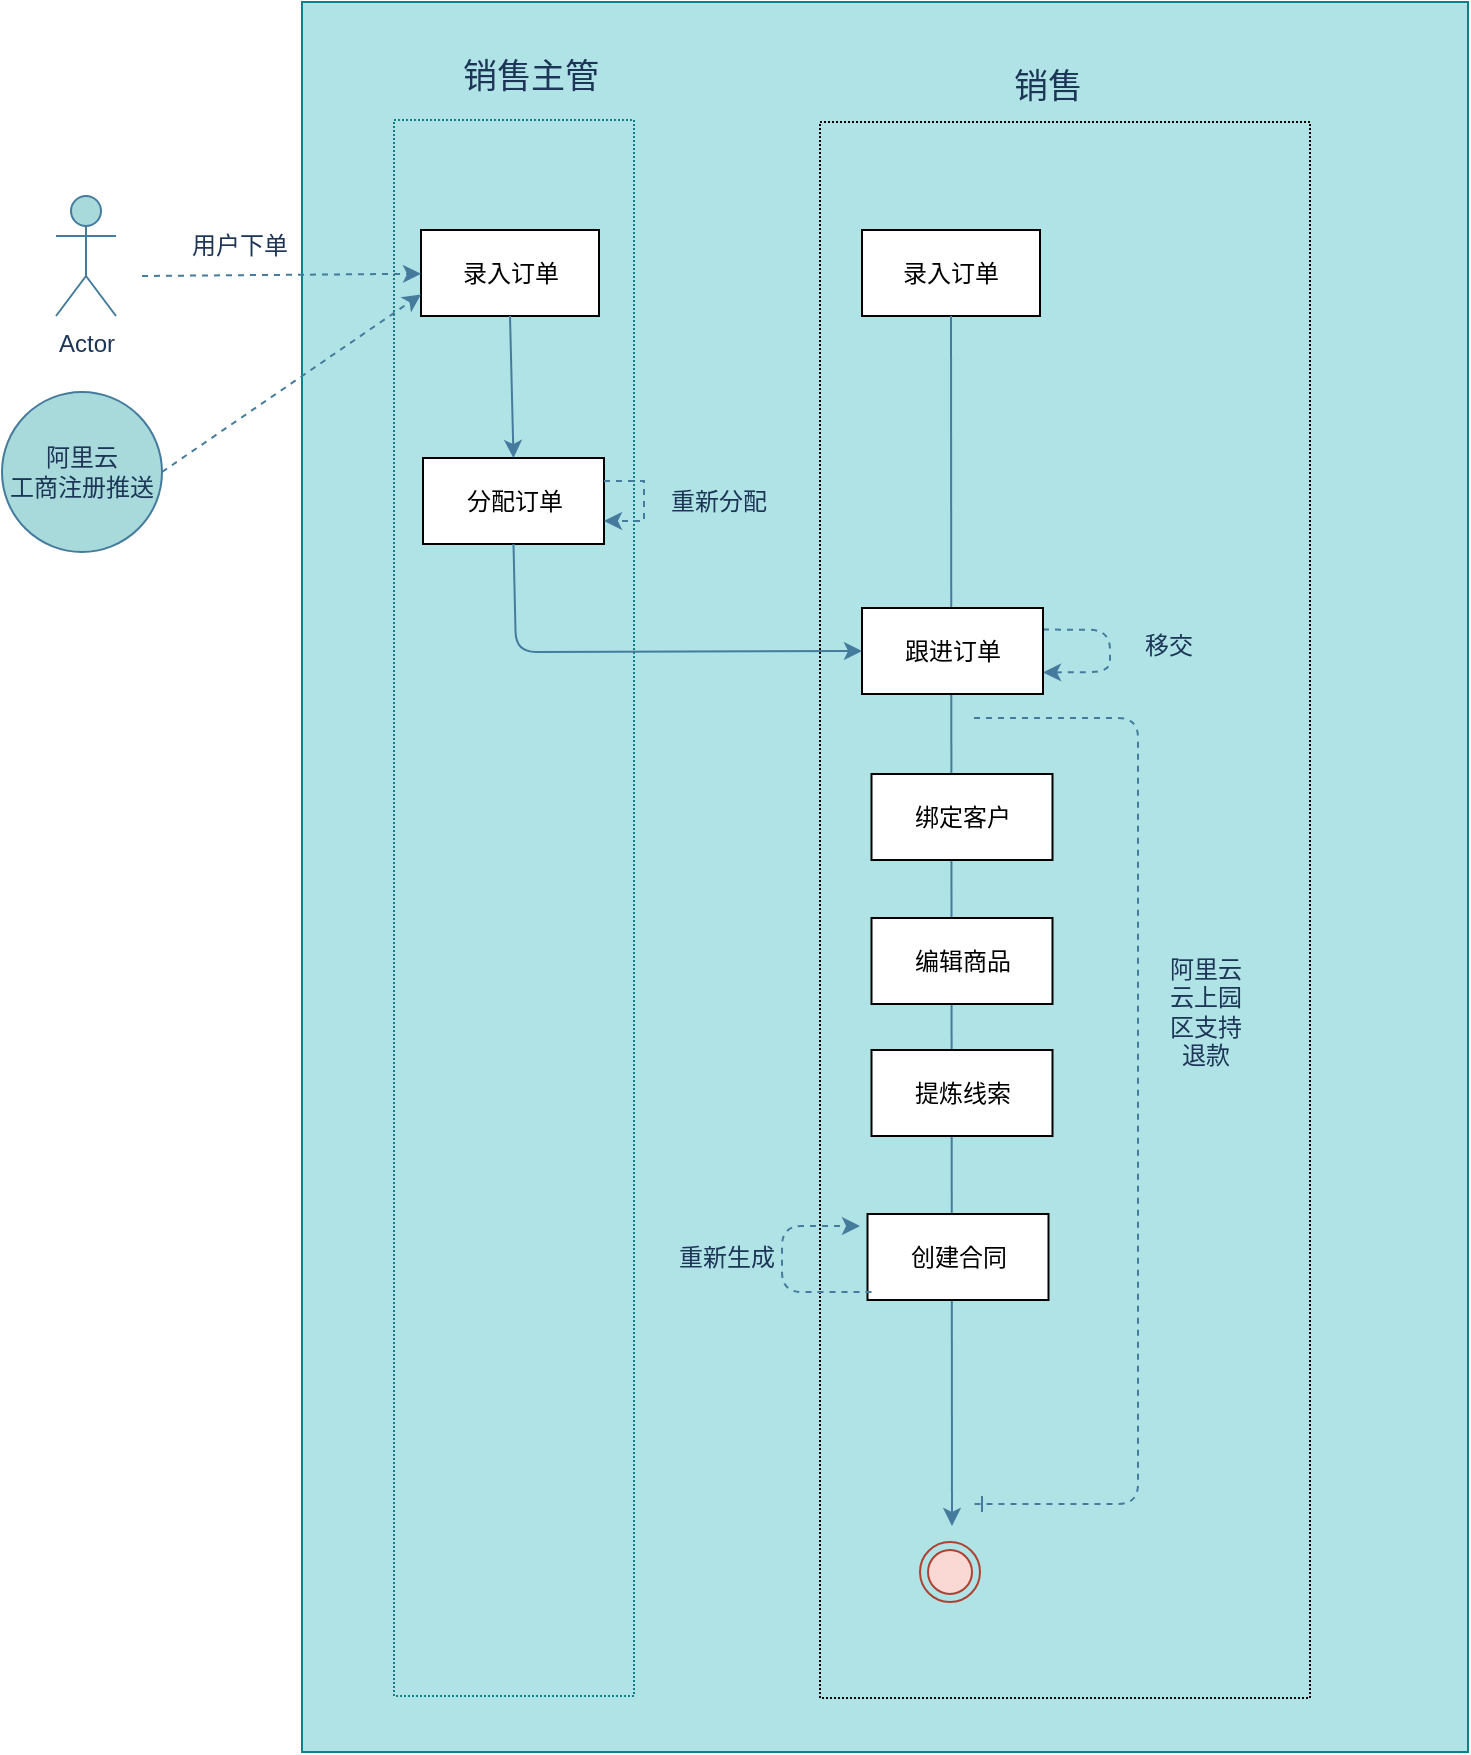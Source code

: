 <mxfile version="13.8.0" type="github">
  <diagram id="0kANJm1IUDnJ0ima7EeY" name="第 1 页">
    <mxGraphModel dx="1824" dy="1132" grid="0" gridSize="10" guides="1" tooltips="1" connect="1" arrows="1" fold="1" page="0" pageScale="1" pageWidth="827" pageHeight="1169" background="none" math="0" shadow="0">
      <root>
        <mxCell id="0" />
        <mxCell id="1" parent="0" />
        <mxCell id="hOs8OLgjV98b7IrEy1Tw-46" value="" style="rounded=0;whiteSpace=wrap;html=1;fillColor=#b0e3e6;strokeColor=#0e8088;" parent="1" vertex="1">
          <mxGeometry y="-67" width="583" height="875" as="geometry" />
        </mxCell>
        <mxCell id="hOs8OLgjV98b7IrEy1Tw-2" value="" style="rounded=0;whiteSpace=wrap;html=1;fillColor=#b0e3e6;strokeColor=#0e8088;dashed=1;dashPattern=1 1;" parent="1" vertex="1">
          <mxGeometry x="46" y="-8" width="120" height="788" as="geometry" />
        </mxCell>
        <mxCell id="hOs8OLgjV98b7IrEy1Tw-3" value="" style="rounded=0;whiteSpace=wrap;html=1;fillColor=none;dashed=1;dashPattern=1 1;" parent="1" vertex="1">
          <mxGeometry x="259" y="-7" width="245" height="788" as="geometry" />
        </mxCell>
        <mxCell id="hOs8OLgjV98b7IrEy1Tw-4" value="&lt;font style=&quot;font-size: 17px&quot;&gt;销售主管&lt;/font&gt;" style="text;html=1;strokeColor=none;fillColor=none;align=center;verticalAlign=middle;whiteSpace=wrap;rounded=0;fontColor=#1D3557;" parent="1" vertex="1">
          <mxGeometry x="69" y="-44" width="91" height="30" as="geometry" />
        </mxCell>
        <mxCell id="hOs8OLgjV98b7IrEy1Tw-5" value="&lt;font style=&quot;font-size: 17px&quot;&gt;销售&lt;/font&gt;" style="text;html=1;strokeColor=none;fillColor=none;align=center;verticalAlign=middle;whiteSpace=wrap;rounded=0;fontColor=#1D3557;" parent="1" vertex="1">
          <mxGeometry x="353" y="-34" width="40" height="20" as="geometry" />
        </mxCell>
        <mxCell id="hOs8OLgjV98b7IrEy1Tw-6" value="录入订单" style="rounded=0;whiteSpace=wrap;html=1;" parent="1" vertex="1">
          <mxGeometry x="59.5" y="47" width="89" height="43" as="geometry" />
        </mxCell>
        <mxCell id="hOs8OLgjV98b7IrEy1Tw-7" value="分配订单" style="rounded=0;whiteSpace=wrap;html=1;" parent="1" vertex="1">
          <mxGeometry x="60.5" y="161" width="90.5" height="43" as="geometry" />
        </mxCell>
        <mxCell id="hOs8OLgjV98b7IrEy1Tw-8" style="edgeStyle=orthogonalEdgeStyle;rounded=0;orthogonalLoop=1;jettySize=auto;html=1;dashed=1;labelBackgroundColor=#F1FAEE;strokeColor=#457B9D;fontColor=#1D3557;" parent="1" source="hOs8OLgjV98b7IrEy1Tw-7" target="hOs8OLgjV98b7IrEy1Tw-7" edge="1">
          <mxGeometry relative="1" as="geometry" />
        </mxCell>
        <mxCell id="hOs8OLgjV98b7IrEy1Tw-9" value="重新分配" style="text;html=1;strokeColor=none;fillColor=none;align=center;verticalAlign=middle;whiteSpace=wrap;rounded=0;fontColor=#1D3557;" parent="1" vertex="1">
          <mxGeometry x="181" y="173" width="55" height="20" as="geometry" />
        </mxCell>
        <mxCell id="hOs8OLgjV98b7IrEy1Tw-10" value="录入订单" style="rounded=0;whiteSpace=wrap;html=1;" parent="1" vertex="1">
          <mxGeometry x="280" y="47" width="89" height="43" as="geometry" />
        </mxCell>
        <mxCell id="hOs8OLgjV98b7IrEy1Tw-16" value="" style="endArrow=classic;html=1;entryX=0;entryY=0.5;entryDx=0;entryDy=0;exitX=0.5;exitY=1;exitDx=0;exitDy=0;labelBackgroundColor=#F1FAEE;strokeColor=#457B9D;fontColor=#1D3557;" parent="1" source="hOs8OLgjV98b7IrEy1Tw-7" target="hOs8OLgjV98b7IrEy1Tw-14" edge="1">
          <mxGeometry width="50" height="50" relative="1" as="geometry">
            <mxPoint x="221" y="296" as="sourcePoint" />
            <mxPoint x="271" y="246" as="targetPoint" />
            <Array as="points">
              <mxPoint x="107" y="258" />
            </Array>
          </mxGeometry>
        </mxCell>
        <mxCell id="hOs8OLgjV98b7IrEy1Tw-17" value="" style="endArrow=classic;html=1;exitX=0.5;exitY=1;exitDx=0;exitDy=0;entryX=0.5;entryY=0;entryDx=0;entryDy=0;labelBackgroundColor=#F1FAEE;strokeColor=#457B9D;fontColor=#1D3557;" parent="1" source="hOs8OLgjV98b7IrEy1Tw-6" target="hOs8OLgjV98b7IrEy1Tw-7" edge="1">
          <mxGeometry width="50" height="50" relative="1" as="geometry">
            <mxPoint x="102" y="139" as="sourcePoint" />
            <mxPoint x="152" y="89" as="targetPoint" />
          </mxGeometry>
        </mxCell>
        <mxCell id="hOs8OLgjV98b7IrEy1Tw-24" value="" style="endArrow=classic;html=1;exitX=1;exitY=0.25;exitDx=0;exitDy=0;entryX=1;entryY=0.75;entryDx=0;entryDy=0;dashed=1;labelBackgroundColor=#F1FAEE;strokeColor=#457B9D;fontColor=#1D3557;" parent="1" source="hOs8OLgjV98b7IrEy1Tw-14" target="hOs8OLgjV98b7IrEy1Tw-14" edge="1">
          <mxGeometry width="50" height="50" relative="1" as="geometry">
            <mxPoint x="383" y="284" as="sourcePoint" />
            <mxPoint x="433" y="234" as="targetPoint" />
            <Array as="points">
              <mxPoint x="404" y="247" />
              <mxPoint x="404" y="268" />
            </Array>
          </mxGeometry>
        </mxCell>
        <mxCell id="hOs8OLgjV98b7IrEy1Tw-25" value="移交" style="text;html=1;strokeColor=none;fillColor=none;align=center;verticalAlign=middle;whiteSpace=wrap;rounded=0;fontColor=#1D3557;" parent="1" vertex="1">
          <mxGeometry x="406" y="245" width="55" height="20" as="geometry" />
        </mxCell>
        <mxCell id="hOs8OLgjV98b7IrEy1Tw-30" value="" style="endArrow=classic;html=1;exitX=0.5;exitY=1;exitDx=0;exitDy=0;labelBackgroundColor=#F1FAEE;strokeColor=#457B9D;fontColor=#1D3557;" parent="1" source="hOs8OLgjV98b7IrEy1Tw-10" edge="1">
          <mxGeometry width="50" height="50" relative="1" as="geometry">
            <mxPoint x="329.573" y="90" as="sourcePoint" />
            <mxPoint x="325" y="695" as="targetPoint" />
          </mxGeometry>
        </mxCell>
        <mxCell id="hOs8OLgjV98b7IrEy1Tw-31" value="" style="ellipse;html=1;shape=endState;fillColor=#fad9d5;strokeColor=#ae4132;" parent="1" vertex="1">
          <mxGeometry x="309" y="703" width="30" height="30" as="geometry" />
        </mxCell>
        <mxCell id="hOs8OLgjV98b7IrEy1Tw-32" value="Actor" style="shape=umlActor;verticalLabelPosition=bottom;verticalAlign=top;html=1;fillColor=#A8DADC;strokeColor=#457B9D;fontColor=#1D3557;" parent="1" vertex="1">
          <mxGeometry x="-123" y="30" width="30" height="60" as="geometry" />
        </mxCell>
        <mxCell id="hOs8OLgjV98b7IrEy1Tw-38" value="" style="endArrow=classic;html=1;dashed=1;labelBackgroundColor=#F1FAEE;strokeColor=#457B9D;fontColor=#1D3557;" parent="1" target="hOs8OLgjV98b7IrEy1Tw-6" edge="1">
          <mxGeometry width="50" height="50" relative="1" as="geometry">
            <mxPoint x="-80" y="70" as="sourcePoint" />
            <mxPoint x="-30" y="39" as="targetPoint" />
          </mxGeometry>
        </mxCell>
        <mxCell id="hOs8OLgjV98b7IrEy1Tw-39" value="用户下单" style="text;html=1;strokeColor=none;fillColor=none;align=center;verticalAlign=middle;whiteSpace=wrap;rounded=0;fontColor=#1D3557;" parent="1" vertex="1">
          <mxGeometry x="-64" y="45" width="66" height="20" as="geometry" />
        </mxCell>
        <mxCell id="hOs8OLgjV98b7IrEy1Tw-40" value="阿里云&lt;br&gt;工商注册推送" style="ellipse;whiteSpace=wrap;html=1;aspect=fixed;fillColor=#A8DADC;strokeColor=#457B9D;fontColor=#1D3557;" parent="1" vertex="1">
          <mxGeometry x="-150" y="128" width="80" height="80" as="geometry" />
        </mxCell>
        <mxCell id="hOs8OLgjV98b7IrEy1Tw-41" value="" style="endArrow=classic;html=1;dashed=1;exitX=1;exitY=0.5;exitDx=0;exitDy=0;entryX=0;entryY=0.75;entryDx=0;entryDy=0;labelBackgroundColor=#F1FAEE;strokeColor=#457B9D;fontColor=#1D3557;" parent="1" source="hOs8OLgjV98b7IrEy1Tw-40" target="hOs8OLgjV98b7IrEy1Tw-6" edge="1">
          <mxGeometry width="50" height="50" relative="1" as="geometry">
            <mxPoint x="-70" y="80" as="sourcePoint" />
            <mxPoint x="69.5" y="78.863" as="targetPoint" />
          </mxGeometry>
        </mxCell>
        <mxCell id="hOs8OLgjV98b7IrEy1Tw-42" value="" style="endArrow=ERone;html=1;dashed=1;endFill=0;labelBackgroundColor=#F1FAEE;strokeColor=#457B9D;fontColor=#1D3557;" parent="1" edge="1">
          <mxGeometry width="50" height="50" relative="1" as="geometry">
            <mxPoint x="336" y="291" as="sourcePoint" />
            <mxPoint x="336" y="684" as="targetPoint" />
            <Array as="points">
              <mxPoint x="418" y="291" />
              <mxPoint x="418" y="684" />
            </Array>
          </mxGeometry>
        </mxCell>
        <mxCell id="hOs8OLgjV98b7IrEy1Tw-43" value="阿里云云上园区支持退款" style="text;html=1;strokeColor=none;fillColor=none;align=center;verticalAlign=middle;whiteSpace=wrap;rounded=0;fontColor=#1D3557;" parent="1" vertex="1">
          <mxGeometry x="432" y="428" width="40" height="20" as="geometry" />
        </mxCell>
        <mxCell id="hOs8OLgjV98b7IrEy1Tw-26" value="绑定客户" style="rounded=0;whiteSpace=wrap;html=1;" parent="1" vertex="1">
          <mxGeometry x="284.75" y="319" width="90.5" height="43" as="geometry" />
        </mxCell>
        <mxCell id="hOs8OLgjV98b7IrEy1Tw-27" value="编辑商品" style="rounded=0;whiteSpace=wrap;html=1;" parent="1" vertex="1">
          <mxGeometry x="284.75" y="391" width="90.5" height="43" as="geometry" />
        </mxCell>
        <mxCell id="hOs8OLgjV98b7IrEy1Tw-28" value="提炼线索" style="rounded=0;whiteSpace=wrap;html=1;" parent="1" vertex="1">
          <mxGeometry x="284.75" y="457" width="90.5" height="43" as="geometry" />
        </mxCell>
        <mxCell id="hOs8OLgjV98b7IrEy1Tw-29" value="创建合同" style="rounded=0;whiteSpace=wrap;html=1;" parent="1" vertex="1">
          <mxGeometry x="282.75" y="539" width="90.5" height="43" as="geometry" />
        </mxCell>
        <mxCell id="hOs8OLgjV98b7IrEy1Tw-14" value="跟进订单" style="rounded=0;whiteSpace=wrap;html=1;" parent="1" vertex="1">
          <mxGeometry x="280" y="236" width="90.5" height="43" as="geometry" />
        </mxCell>
        <mxCell id="hOs8OLgjV98b7IrEy1Tw-48" value="重新生成" style="text;html=1;strokeColor=none;fillColor=none;align=center;verticalAlign=middle;whiteSpace=wrap;rounded=0;sketch=0;fontColor=#1D3557;" parent="1" vertex="1">
          <mxGeometry x="186" y="550.5" width="53" height="20" as="geometry" />
        </mxCell>
        <mxCell id="hOs8OLgjV98b7IrEy1Tw-50" value="" style="endArrow=classic;html=1;strokeColor=#457B9D;fillColor=#A8DADC;fontColor=#1D3557;exitX=0;exitY=1;exitDx=0;exitDy=0;dashed=1;labelBackgroundColor=#F1FAEE;" parent="1" edge="1">
          <mxGeometry width="50" height="50" relative="1" as="geometry">
            <mxPoint x="284.75" y="578" as="sourcePoint" />
            <mxPoint x="279" y="545" as="targetPoint" />
            <Array as="points">
              <mxPoint x="240" y="578" />
              <mxPoint x="240" y="545" />
            </Array>
          </mxGeometry>
        </mxCell>
      </root>
    </mxGraphModel>
  </diagram>
</mxfile>
